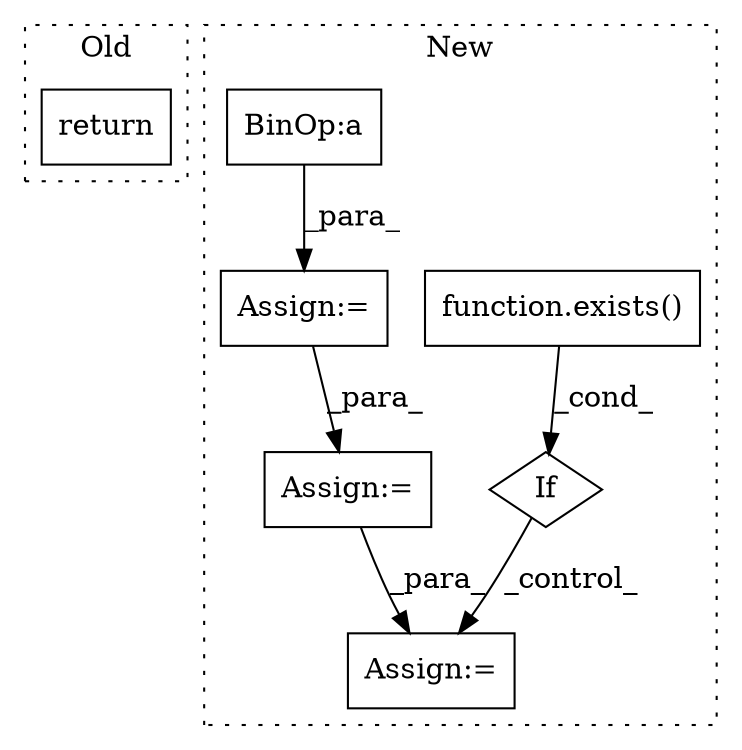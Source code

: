 digraph G {
subgraph cluster0 {
1 [label="return" a="93" s="223" l="7" shape="box"];
label = "Old";
style="dotted";
}
subgraph cluster1 {
2 [label="function.exists()" a="75" s="2382,2393" l="7,1" shape="box"];
3 [label="If" a="96" s="2379,2394" l="3,18" shape="diamond"];
4 [label="Assign:=" a="68" s="2418" l="3" shape="box"];
5 [label="Assign:=" a="68" s="2343" l="3" shape="box"];
6 [label="Assign:=" a="68" s="2301" l="3" shape="box"];
7 [label="BinOp:a" a="82" s="2315" l="3" shape="box"];
label = "New";
style="dotted";
}
2 -> 3 [label="_cond_"];
3 -> 4 [label="_control_"];
5 -> 4 [label="_para_"];
6 -> 5 [label="_para_"];
7 -> 6 [label="_para_"];
}